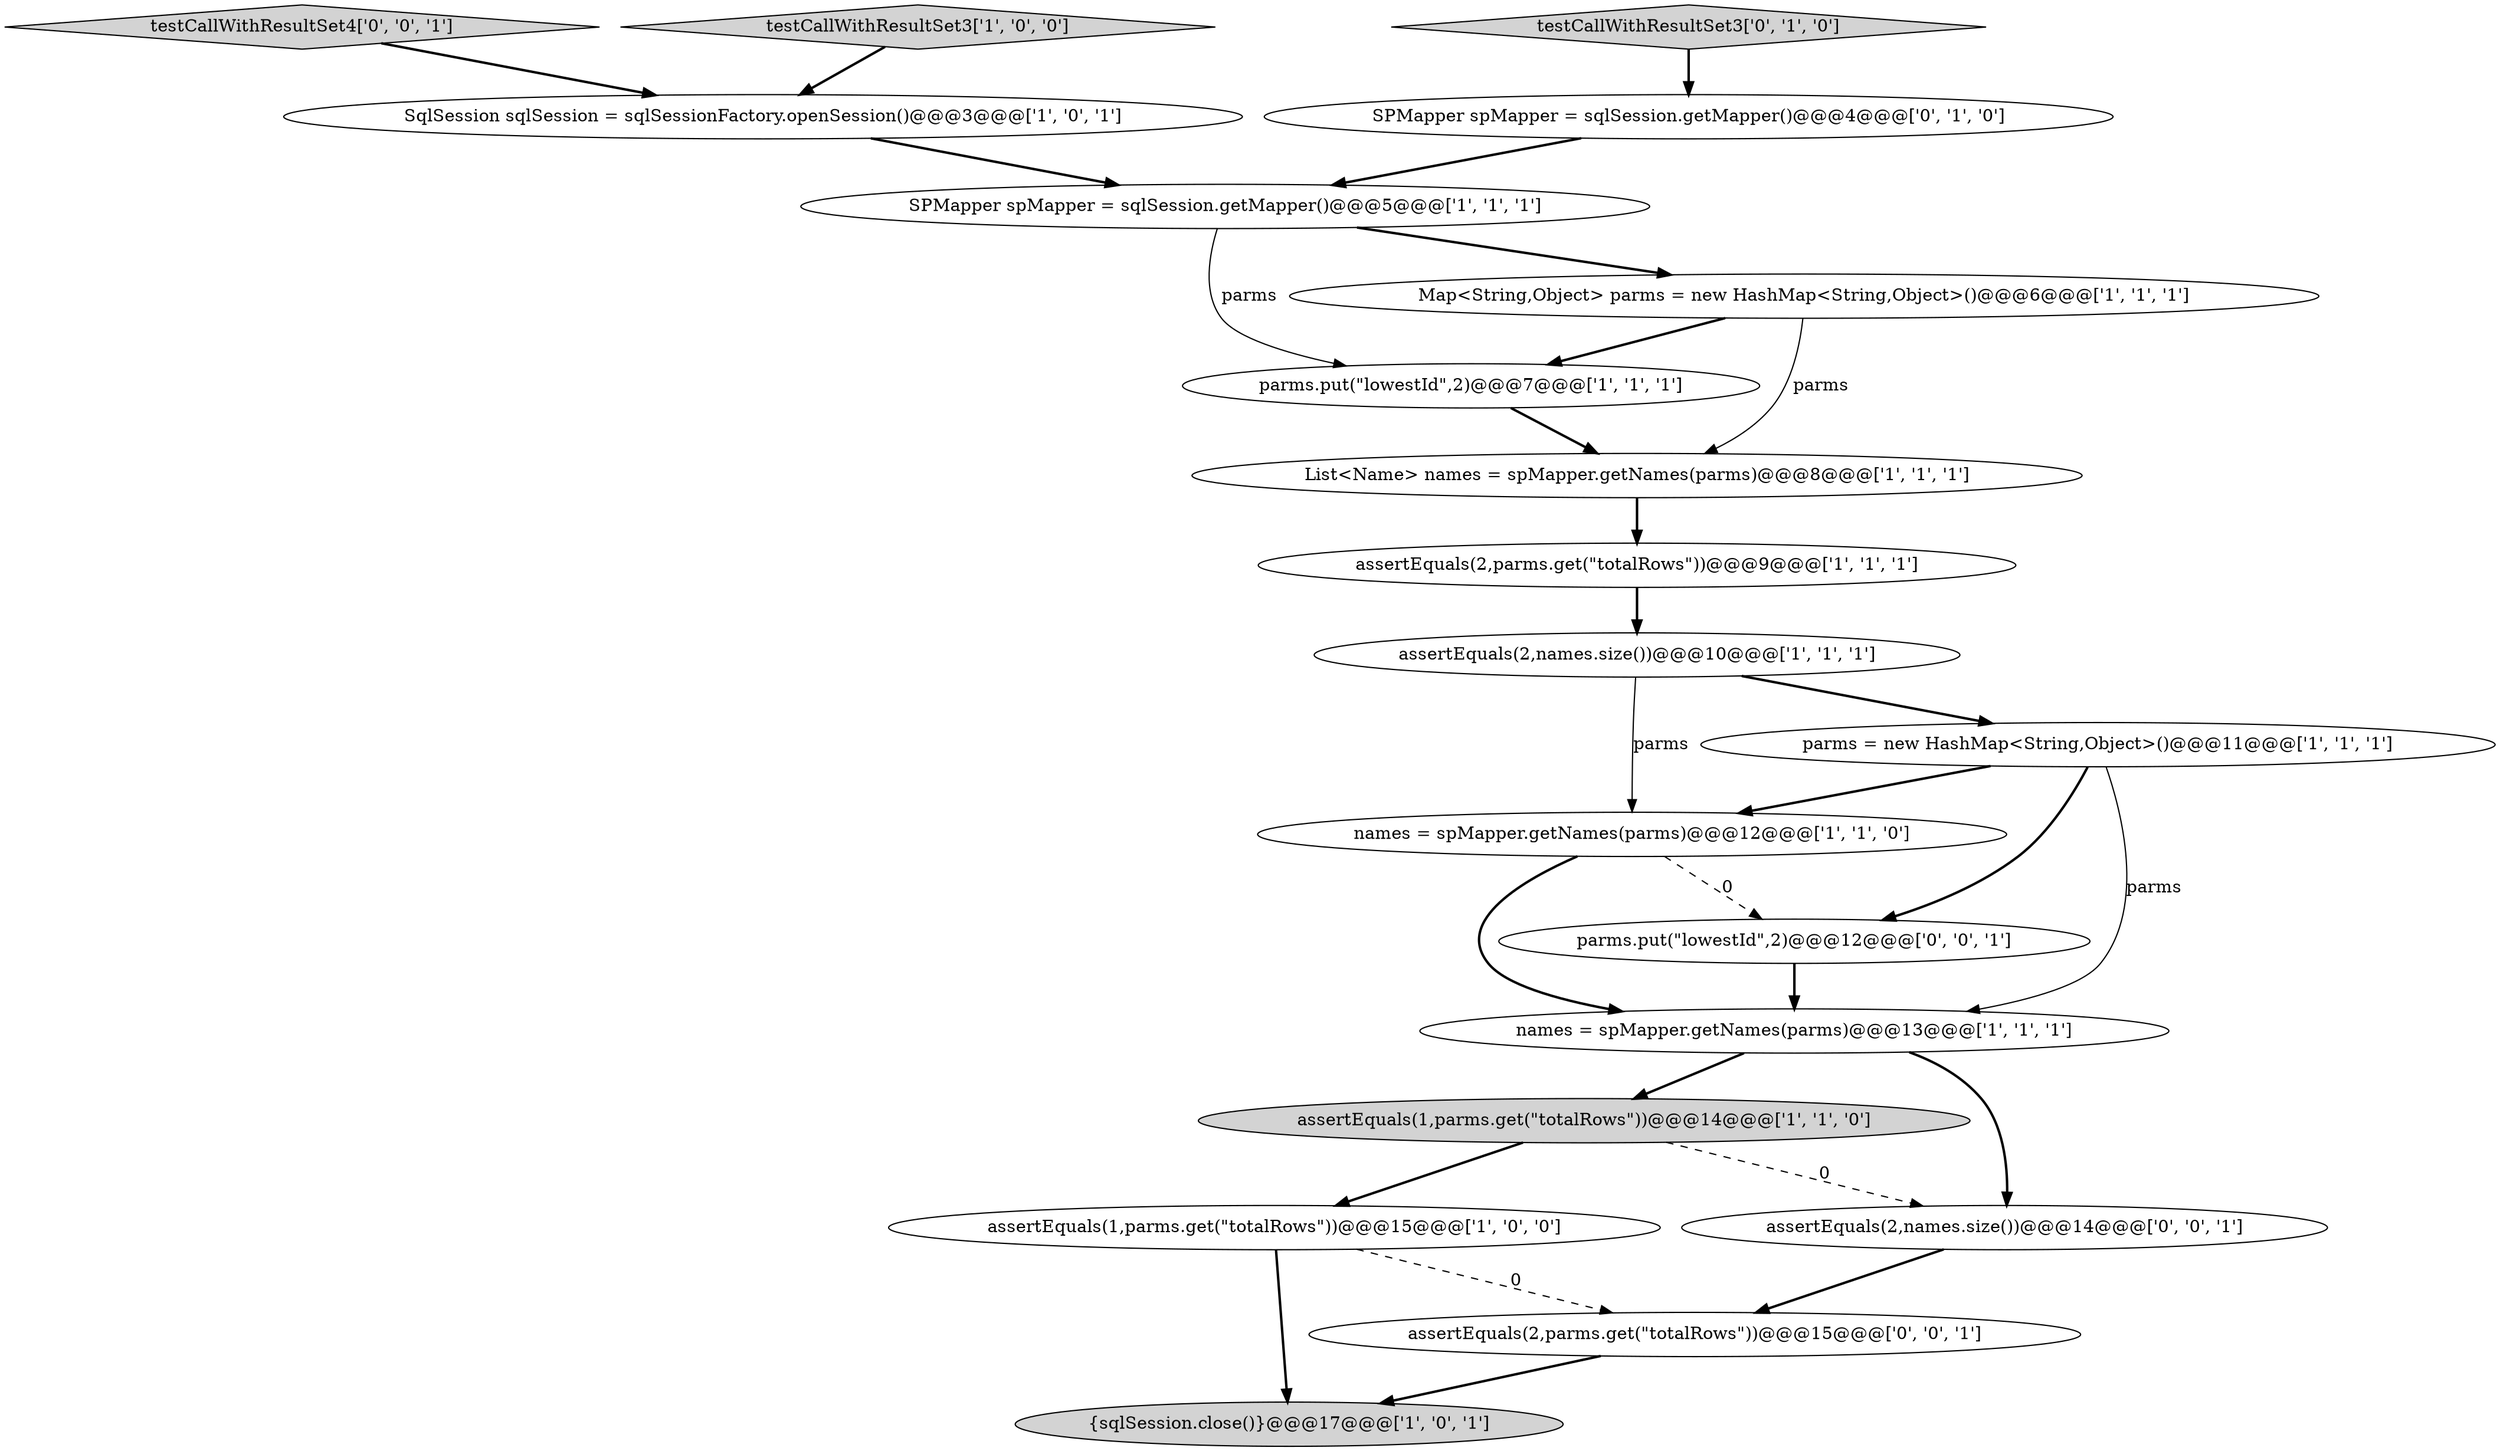 digraph {
1 [style = filled, label = "assertEquals(1,parms.get(\"totalRows\"))@@@15@@@['1', '0', '0']", fillcolor = white, shape = ellipse image = "AAA0AAABBB1BBB"];
15 [style = filled, label = "testCallWithResultSet3['0', '1', '0']", fillcolor = lightgray, shape = diamond image = "AAA0AAABBB2BBB"];
18 [style = filled, label = "parms.put(\"lowestId\",2)@@@12@@@['0', '0', '1']", fillcolor = white, shape = ellipse image = "AAA0AAABBB3BBB"];
6 [style = filled, label = "List<Name> names = spMapper.getNames(parms)@@@8@@@['1', '1', '1']", fillcolor = white, shape = ellipse image = "AAA0AAABBB1BBB"];
3 [style = filled, label = "parms = new HashMap<String,Object>()@@@11@@@['1', '1', '1']", fillcolor = white, shape = ellipse image = "AAA0AAABBB1BBB"];
4 [style = filled, label = "parms.put(\"lowestId\",2)@@@7@@@['1', '1', '1']", fillcolor = white, shape = ellipse image = "AAA0AAABBB1BBB"];
8 [style = filled, label = "{sqlSession.close()}@@@17@@@['1', '0', '1']", fillcolor = lightgray, shape = ellipse image = "AAA0AAABBB1BBB"];
10 [style = filled, label = "SPMapper spMapper = sqlSession.getMapper()@@@5@@@['1', '1', '1']", fillcolor = white, shape = ellipse image = "AAA0AAABBB1BBB"];
19 [style = filled, label = "assertEquals(2,names.size())@@@14@@@['0', '0', '1']", fillcolor = white, shape = ellipse image = "AAA0AAABBB3BBB"];
0 [style = filled, label = "SqlSession sqlSession = sqlSessionFactory.openSession()@@@3@@@['1', '0', '1']", fillcolor = white, shape = ellipse image = "AAA0AAABBB1BBB"];
7 [style = filled, label = "assertEquals(1,parms.get(\"totalRows\"))@@@14@@@['1', '1', '0']", fillcolor = lightgray, shape = ellipse image = "AAA0AAABBB1BBB"];
11 [style = filled, label = "Map<String,Object> parms = new HashMap<String,Object>()@@@6@@@['1', '1', '1']", fillcolor = white, shape = ellipse image = "AAA0AAABBB1BBB"];
2 [style = filled, label = "assertEquals(2,parms.get(\"totalRows\"))@@@9@@@['1', '1', '1']", fillcolor = white, shape = ellipse image = "AAA0AAABBB1BBB"];
14 [style = filled, label = "SPMapper spMapper = sqlSession.getMapper()@@@4@@@['0', '1', '0']", fillcolor = white, shape = ellipse image = "AAA0AAABBB2BBB"];
5 [style = filled, label = "names = spMapper.getNames(parms)@@@13@@@['1', '1', '1']", fillcolor = white, shape = ellipse image = "AAA0AAABBB1BBB"];
16 [style = filled, label = "assertEquals(2,parms.get(\"totalRows\"))@@@15@@@['0', '0', '1']", fillcolor = white, shape = ellipse image = "AAA0AAABBB3BBB"];
12 [style = filled, label = "names = spMapper.getNames(parms)@@@12@@@['1', '1', '0']", fillcolor = white, shape = ellipse image = "AAA0AAABBB1BBB"];
17 [style = filled, label = "testCallWithResultSet4['0', '0', '1']", fillcolor = lightgray, shape = diamond image = "AAA0AAABBB3BBB"];
13 [style = filled, label = "testCallWithResultSet3['1', '0', '0']", fillcolor = lightgray, shape = diamond image = "AAA0AAABBB1BBB"];
9 [style = filled, label = "assertEquals(2,names.size())@@@10@@@['1', '1', '1']", fillcolor = white, shape = ellipse image = "AAA0AAABBB1BBB"];
7->1 [style = bold, label=""];
1->8 [style = bold, label=""];
12->5 [style = bold, label=""];
15->14 [style = bold, label=""];
16->8 [style = bold, label=""];
4->6 [style = bold, label=""];
11->4 [style = bold, label=""];
10->4 [style = solid, label="parms"];
14->10 [style = bold, label=""];
2->9 [style = bold, label=""];
3->12 [style = bold, label=""];
19->16 [style = bold, label=""];
3->18 [style = bold, label=""];
6->2 [style = bold, label=""];
5->19 [style = bold, label=""];
0->10 [style = bold, label=""];
17->0 [style = bold, label=""];
7->19 [style = dashed, label="0"];
1->16 [style = dashed, label="0"];
18->5 [style = bold, label=""];
11->6 [style = solid, label="parms"];
9->12 [style = solid, label="parms"];
9->3 [style = bold, label=""];
5->7 [style = bold, label=""];
12->18 [style = dashed, label="0"];
3->5 [style = solid, label="parms"];
13->0 [style = bold, label=""];
10->11 [style = bold, label=""];
}
